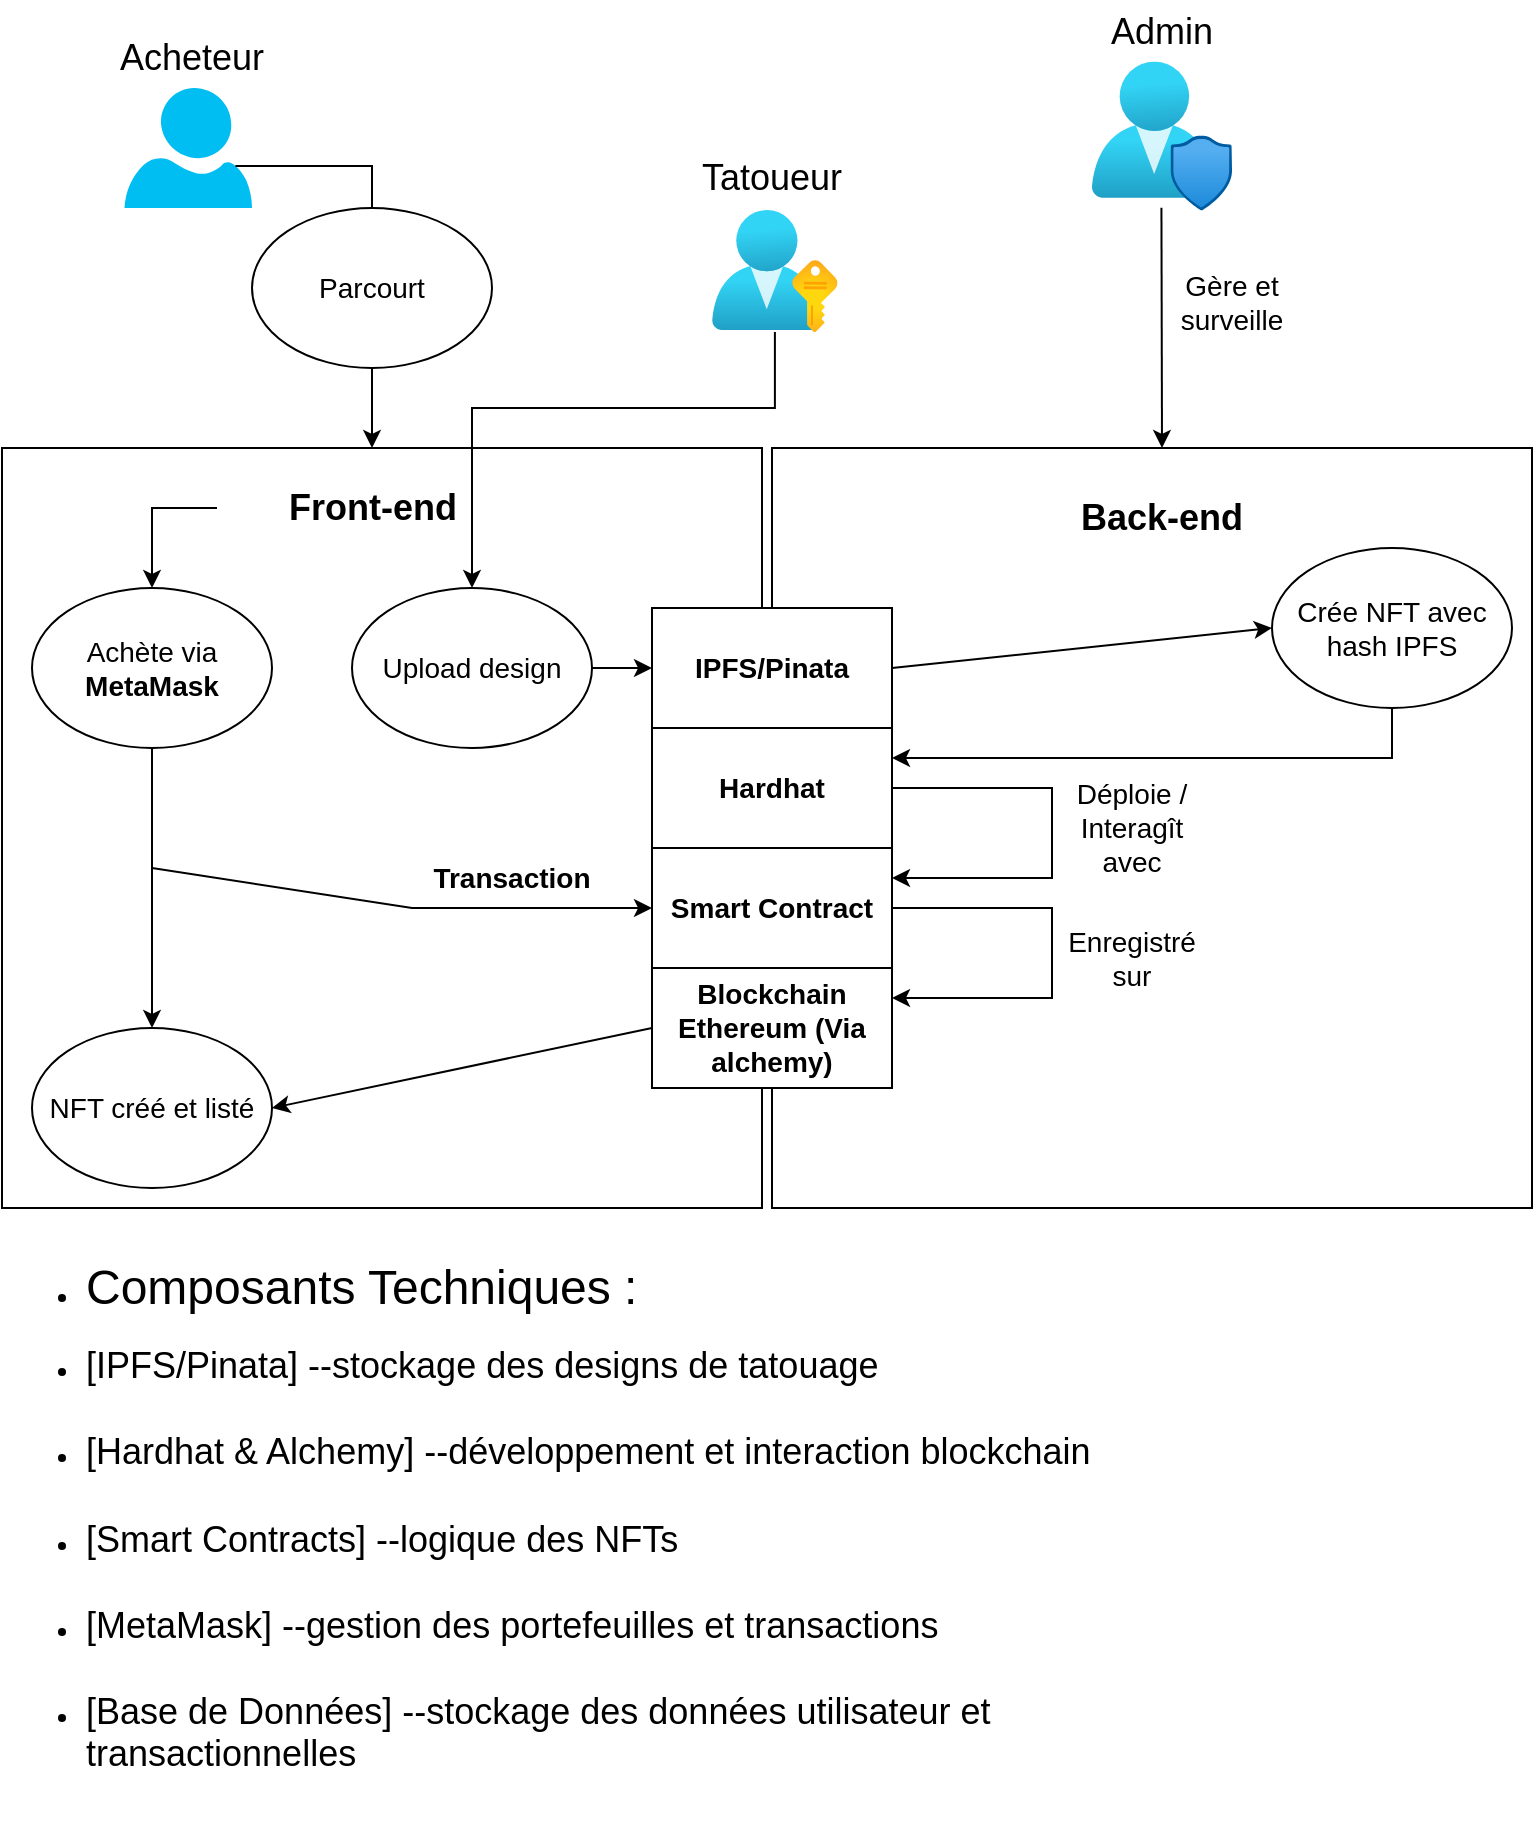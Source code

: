 <mxfile version="22.1.5" type="github">
  <diagram id="R2lEEEUBdFMjLlhIrx00" name="Page-1">
    <mxGraphModel dx="2391" dy="1143" grid="1" gridSize="10" guides="1" tooltips="1" connect="1" arrows="1" fold="1" page="1" pageScale="1" pageWidth="850" pageHeight="1100" math="0" shadow="0" extFonts="Permanent Marker^https://fonts.googleapis.com/css?family=Permanent+Marker">
      <root>
        <mxCell id="0" />
        <mxCell id="1" parent="0" />
        <mxCell id="YhrYxxY0uUsillaBshX8-10" value="" style="whiteSpace=wrap;html=1;aspect=fixed;" vertex="1" parent="1">
          <mxGeometry x="440" y="240" width="380" height="380" as="geometry" />
        </mxCell>
        <mxCell id="YhrYxxY0uUsillaBshX8-8" value="" style="whiteSpace=wrap;html=1;aspect=fixed;" vertex="1" parent="1">
          <mxGeometry x="55" y="240" width="380" height="380" as="geometry" />
        </mxCell>
        <mxCell id="YhrYxxY0uUsillaBshX8-2" value="&lt;font style=&quot;font-size: 18px;&quot;&gt;Tatoueur&lt;/font&gt;" style="text;html=1;strokeColor=none;fillColor=none;align=center;verticalAlign=middle;whiteSpace=wrap;rounded=0;" vertex="1" parent="1">
          <mxGeometry x="410" y="90" width="60" height="30" as="geometry" />
        </mxCell>
        <mxCell id="YhrYxxY0uUsillaBshX8-3" value="" style="verticalLabelPosition=bottom;html=1;verticalAlign=top;align=center;strokeColor=none;fillColor=#00BEF2;shape=mxgraph.azure.user;" vertex="1" parent="1">
          <mxGeometry x="116.25" y="60" width="63.75" height="60" as="geometry" />
        </mxCell>
        <mxCell id="YhrYxxY0uUsillaBshX8-4" value="&lt;font style=&quot;font-size: 18px;&quot;&gt;Acheteur&lt;/font&gt;" style="text;html=1;strokeColor=none;fillColor=none;align=center;verticalAlign=middle;whiteSpace=wrap;rounded=0;" vertex="1" parent="1">
          <mxGeometry x="120" y="29" width="60" height="31" as="geometry" />
        </mxCell>
        <mxCell id="YhrYxxY0uUsillaBshX8-5" value="" style="image;aspect=fixed;html=1;points=[];align=center;fontSize=12;image=img/lib/azure2/management_governance/User_Privacy.svg;" vertex="1" parent="1">
          <mxGeometry x="599.94" y="46.75" width="70.12" height="74.5" as="geometry" />
        </mxCell>
        <mxCell id="YhrYxxY0uUsillaBshX8-6" value="&lt;font style=&quot;font-size: 18px;&quot;&gt;Admin&lt;/font&gt;" style="text;html=1;strokeColor=none;fillColor=none;align=center;verticalAlign=middle;whiteSpace=wrap;rounded=0;" vertex="1" parent="1">
          <mxGeometry x="605" y="16.75" width="60" height="30" as="geometry" />
        </mxCell>
        <mxCell id="YhrYxxY0uUsillaBshX8-14" style="edgeStyle=orthogonalEdgeStyle;rounded=0;orthogonalLoop=1;jettySize=auto;html=1;entryX=0.5;entryY=0;entryDx=0;entryDy=0;" edge="1" parent="1" source="YhrYxxY0uUsillaBshX8-7" target="YhrYxxY0uUsillaBshX8-13">
          <mxGeometry relative="1" as="geometry">
            <Array as="points">
              <mxPoint x="441" y="220" />
              <mxPoint x="290" y="220" />
            </Array>
          </mxGeometry>
        </mxCell>
        <mxCell id="YhrYxxY0uUsillaBshX8-7" value="" style="image;aspect=fixed;html=1;points=[];align=center;fontSize=12;image=img/lib/azure2/azure_stack/User_Subscriptions.svg;" vertex="1" parent="1">
          <mxGeometry x="410" y="121" width="62.85" height="61" as="geometry" />
        </mxCell>
        <mxCell id="YhrYxxY0uUsillaBshX8-11" value="&lt;b&gt;&lt;font style=&quot;font-size: 18px;&quot;&gt;Front-end&lt;/font&gt;&lt;/b&gt;" style="text;html=1;strokeColor=none;fillColor=none;align=center;verticalAlign=middle;whiteSpace=wrap;rounded=0;" vertex="1" parent="1">
          <mxGeometry x="162.5" y="240" width="155" height="60" as="geometry" />
        </mxCell>
        <mxCell id="YhrYxxY0uUsillaBshX8-12" value="&lt;font style=&quot;font-size: 18px;&quot;&gt;&lt;b&gt;Back-end&lt;/b&gt;&lt;/font&gt;" style="text;html=1;strokeColor=none;fillColor=none;align=center;verticalAlign=middle;whiteSpace=wrap;rounded=0;" vertex="1" parent="1">
          <mxGeometry x="565" y="240" width="140" height="70" as="geometry" />
        </mxCell>
        <mxCell id="YhrYxxY0uUsillaBshX8-13" value="&lt;font style=&quot;font-size: 14px;&quot;&gt;Upload design&lt;/font&gt;" style="ellipse;whiteSpace=wrap;html=1;" vertex="1" parent="1">
          <mxGeometry x="230" y="310" width="120" height="80" as="geometry" />
        </mxCell>
        <mxCell id="YhrYxxY0uUsillaBshX8-15" value="" style="endArrow=classic;html=1;rounded=0;exitX=1;exitY=0.5;exitDx=0;exitDy=0;entryX=0;entryY=0.5;entryDx=0;entryDy=0;" edge="1" parent="1" source="YhrYxxY0uUsillaBshX8-13" target="YhrYxxY0uUsillaBshX8-16">
          <mxGeometry width="50" height="50" relative="1" as="geometry">
            <mxPoint x="330" y="380" as="sourcePoint" />
            <mxPoint x="380" y="330" as="targetPoint" />
          </mxGeometry>
        </mxCell>
        <mxCell id="YhrYxxY0uUsillaBshX8-16" value="&lt;font style=&quot;font-size: 14px;&quot;&gt;&lt;b&gt;IPFS/Pinata&lt;/b&gt;&lt;/font&gt;" style="rounded=0;whiteSpace=wrap;html=1;" vertex="1" parent="1">
          <mxGeometry x="380" y="320" width="120" height="60" as="geometry" />
        </mxCell>
        <mxCell id="YhrYxxY0uUsillaBshX8-17" value="&lt;font style=&quot;font-size: 14px;&quot;&gt;Crée NFT avec hash IPFS&lt;/font&gt;" style="ellipse;whiteSpace=wrap;html=1;" vertex="1" parent="1">
          <mxGeometry x="690" y="290" width="120" height="80" as="geometry" />
        </mxCell>
        <mxCell id="YhrYxxY0uUsillaBshX8-18" value="" style="endArrow=classic;html=1;rounded=0;exitX=1;exitY=0.5;exitDx=0;exitDy=0;entryX=0;entryY=0.5;entryDx=0;entryDy=0;" edge="1" parent="1" source="YhrYxxY0uUsillaBshX8-16" target="YhrYxxY0uUsillaBshX8-17">
          <mxGeometry width="50" height="50" relative="1" as="geometry">
            <mxPoint x="530" y="350" as="sourcePoint" />
            <mxPoint x="580" y="300" as="targetPoint" />
          </mxGeometry>
        </mxCell>
        <mxCell id="YhrYxxY0uUsillaBshX8-19" value="&lt;font style=&quot;font-size: 14px;&quot;&gt;&lt;b&gt;Hardhat&lt;/b&gt;&lt;/font&gt;" style="rounded=0;whiteSpace=wrap;html=1;" vertex="1" parent="1">
          <mxGeometry x="380" y="380" width="120" height="60" as="geometry" />
        </mxCell>
        <mxCell id="YhrYxxY0uUsillaBshX8-20" value="" style="endArrow=classic;html=1;rounded=0;exitX=0.5;exitY=1;exitDx=0;exitDy=0;entryX=1;entryY=0.25;entryDx=0;entryDy=0;" edge="1" parent="1" source="YhrYxxY0uUsillaBshX8-17" target="YhrYxxY0uUsillaBshX8-19">
          <mxGeometry width="50" height="50" relative="1" as="geometry">
            <mxPoint x="720" y="450" as="sourcePoint" />
            <mxPoint x="770" y="400" as="targetPoint" />
            <Array as="points">
              <mxPoint x="750" y="395" />
            </Array>
          </mxGeometry>
        </mxCell>
        <mxCell id="YhrYxxY0uUsillaBshX8-22" value="&lt;font style=&quot;font-size: 14px;&quot;&gt;&lt;b&gt;Smart Contract&lt;/b&gt;&lt;/font&gt;" style="rounded=0;whiteSpace=wrap;html=1;" vertex="1" parent="1">
          <mxGeometry x="380" y="440" width="120" height="60" as="geometry" />
        </mxCell>
        <mxCell id="YhrYxxY0uUsillaBshX8-23" value="" style="endArrow=classic;html=1;rounded=0;exitX=1;exitY=0.5;exitDx=0;exitDy=0;entryX=1;entryY=0.25;entryDx=0;entryDy=0;" edge="1" parent="1" source="YhrYxxY0uUsillaBshX8-19" target="YhrYxxY0uUsillaBshX8-22">
          <mxGeometry width="50" height="50" relative="1" as="geometry">
            <mxPoint x="590" y="520" as="sourcePoint" />
            <mxPoint x="640" y="470" as="targetPoint" />
            <Array as="points">
              <mxPoint x="580" y="410" />
              <mxPoint x="580" y="455" />
            </Array>
          </mxGeometry>
        </mxCell>
        <mxCell id="YhrYxxY0uUsillaBshX8-26" value="&lt;font style=&quot;font-size: 14px;&quot;&gt;Déploie / Interagît avec&lt;/font&gt;" style="text;html=1;strokeColor=none;fillColor=none;align=center;verticalAlign=middle;whiteSpace=wrap;rounded=0;" vertex="1" parent="1">
          <mxGeometry x="590" y="415" width="60" height="30" as="geometry" />
        </mxCell>
        <mxCell id="YhrYxxY0uUsillaBshX8-27" value="&lt;font style=&quot;font-size: 14px;&quot;&gt;&lt;b&gt;Blockchain Ethereum (Via alchemy)&lt;/b&gt;&lt;/font&gt;" style="rounded=0;whiteSpace=wrap;html=1;" vertex="1" parent="1">
          <mxGeometry x="380" y="500" width="120" height="60" as="geometry" />
        </mxCell>
        <mxCell id="YhrYxxY0uUsillaBshX8-29" value="" style="endArrow=classic;html=1;rounded=0;exitX=1;exitY=0.5;exitDx=0;exitDy=0;entryX=1;entryY=0.25;entryDx=0;entryDy=0;" edge="1" parent="1" source="YhrYxxY0uUsillaBshX8-22" target="YhrYxxY0uUsillaBshX8-27">
          <mxGeometry width="50" height="50" relative="1" as="geometry">
            <mxPoint x="550" y="560" as="sourcePoint" />
            <mxPoint x="600" y="510" as="targetPoint" />
            <Array as="points">
              <mxPoint x="580" y="470" />
              <mxPoint x="580" y="515" />
            </Array>
          </mxGeometry>
        </mxCell>
        <mxCell id="YhrYxxY0uUsillaBshX8-30" value="&lt;font style=&quot;font-size: 14px;&quot;&gt;Enregistré sur&lt;/font&gt;" style="text;html=1;strokeColor=none;fillColor=none;align=center;verticalAlign=middle;whiteSpace=wrap;rounded=0;" vertex="1" parent="1">
          <mxGeometry x="590" y="480" width="60" height="30" as="geometry" />
        </mxCell>
        <mxCell id="YhrYxxY0uUsillaBshX8-31" value="&lt;font style=&quot;font-size: 14px;&quot;&gt;NFT créé et listé&lt;/font&gt;" style="ellipse;whiteSpace=wrap;html=1;" vertex="1" parent="1">
          <mxGeometry x="70" y="530" width="120" height="80" as="geometry" />
        </mxCell>
        <mxCell id="YhrYxxY0uUsillaBshX8-32" value="" style="endArrow=classic;html=1;rounded=0;exitX=0;exitY=0.5;exitDx=0;exitDy=0;entryX=1;entryY=0.5;entryDx=0;entryDy=0;" edge="1" parent="1" source="YhrYxxY0uUsillaBshX8-27" target="YhrYxxY0uUsillaBshX8-31">
          <mxGeometry width="50" height="50" relative="1" as="geometry">
            <mxPoint x="310" y="600" as="sourcePoint" />
            <mxPoint x="360" y="550" as="targetPoint" />
          </mxGeometry>
        </mxCell>
        <mxCell id="YhrYxxY0uUsillaBshX8-33" value="" style="endArrow=classic;html=1;rounded=0;exitX=0.5;exitY=1;exitDx=0;exitDy=0;entryX=0.5;entryY=0;entryDx=0;entryDy=0;" edge="1" parent="1" source="YhrYxxY0uUsillaBshX8-34" target="YhrYxxY0uUsillaBshX8-11">
          <mxGeometry width="50" height="50" relative="1" as="geometry">
            <mxPoint x="340" y="100" as="sourcePoint" />
            <mxPoint x="390" y="50" as="targetPoint" />
          </mxGeometry>
        </mxCell>
        <mxCell id="YhrYxxY0uUsillaBshX8-34" value="" style="ellipse;whiteSpace=wrap;html=1;" vertex="1" parent="1">
          <mxGeometry x="180" y="120" width="120" height="80" as="geometry" />
        </mxCell>
        <mxCell id="YhrYxxY0uUsillaBshX8-36" value="" style="endArrow=none;html=1;rounded=0;exitX=0.87;exitY=0.65;exitDx=0;exitDy=0;exitPerimeter=0;entryX=0.5;entryY=0;entryDx=0;entryDy=0;" edge="1" parent="1" source="YhrYxxY0uUsillaBshX8-3" target="YhrYxxY0uUsillaBshX8-34">
          <mxGeometry width="50" height="50" relative="1" as="geometry">
            <mxPoint x="200" y="102.75" as="sourcePoint" />
            <mxPoint x="250" y="52.75" as="targetPoint" />
            <Array as="points">
              <mxPoint x="240" y="99" />
            </Array>
          </mxGeometry>
        </mxCell>
        <mxCell id="YhrYxxY0uUsillaBshX8-37" value="&lt;font style=&quot;font-size: 14px;&quot;&gt;Parcourt&lt;/font&gt;" style="text;html=1;strokeColor=none;fillColor=none;align=center;verticalAlign=middle;whiteSpace=wrap;rounded=0;" vertex="1" parent="1">
          <mxGeometry x="210" y="145" width="60" height="30" as="geometry" />
        </mxCell>
        <mxCell id="YhrYxxY0uUsillaBshX8-38" value="&lt;font style=&quot;font-size: 14px;&quot;&gt;Achète via &lt;b&gt;MetaMask&lt;/b&gt;&lt;/font&gt;" style="ellipse;whiteSpace=wrap;html=1;" vertex="1" parent="1">
          <mxGeometry x="70" y="310" width="120" height="80" as="geometry" />
        </mxCell>
        <mxCell id="YhrYxxY0uUsillaBshX8-40" value="" style="endArrow=classic;html=1;rounded=0;exitX=0.5;exitY=1;exitDx=0;exitDy=0;entryX=0.5;entryY=0;entryDx=0;entryDy=0;" edge="1" parent="1" source="YhrYxxY0uUsillaBshX8-38" target="YhrYxxY0uUsillaBshX8-31">
          <mxGeometry width="50" height="50" relative="1" as="geometry">
            <mxPoint x="130" y="480" as="sourcePoint" />
            <mxPoint x="180" y="430" as="targetPoint" />
          </mxGeometry>
        </mxCell>
        <mxCell id="YhrYxxY0uUsillaBshX8-41" value="" style="endArrow=classic;html=1;rounded=0;exitX=0;exitY=0.5;exitDx=0;exitDy=0;entryX=0.5;entryY=0;entryDx=0;entryDy=0;" edge="1" parent="1" source="YhrYxxY0uUsillaBshX8-11" target="YhrYxxY0uUsillaBshX8-38">
          <mxGeometry width="50" height="50" relative="1" as="geometry">
            <mxPoint x="110" y="310" as="sourcePoint" />
            <mxPoint x="160" y="260" as="targetPoint" />
            <Array as="points">
              <mxPoint x="130" y="270" />
            </Array>
          </mxGeometry>
        </mxCell>
        <mxCell id="YhrYxxY0uUsillaBshX8-44" value="" style="endArrow=classic;html=1;rounded=0;entryX=0;entryY=0.5;entryDx=0;entryDy=0;" edge="1" parent="1" target="YhrYxxY0uUsillaBshX8-22">
          <mxGeometry width="50" height="50" relative="1" as="geometry">
            <mxPoint x="130" y="450" as="sourcePoint" />
            <mxPoint x="200" y="410" as="targetPoint" />
            <Array as="points">
              <mxPoint x="260" y="470" />
            </Array>
          </mxGeometry>
        </mxCell>
        <mxCell id="YhrYxxY0uUsillaBshX8-46" value="&lt;font style=&quot;font-size: 14px;&quot;&gt;&lt;b&gt;Transaction&lt;/b&gt;&lt;/font&gt;" style="text;html=1;strokeColor=none;fillColor=none;align=center;verticalAlign=middle;whiteSpace=wrap;rounded=0;" vertex="1" parent="1">
          <mxGeometry x="280" y="440" width="60" height="30" as="geometry" />
        </mxCell>
        <mxCell id="YhrYxxY0uUsillaBshX8-48" value="" style="endArrow=classic;html=1;rounded=0;entryX=0.5;entryY=0;entryDx=0;entryDy=0;exitX=0.496;exitY=0.981;exitDx=0;exitDy=0;exitPerimeter=0;" edge="1" parent="1" source="YhrYxxY0uUsillaBshX8-5" target="YhrYxxY0uUsillaBshX8-12">
          <mxGeometry width="50" height="50" relative="1" as="geometry">
            <mxPoint x="635" y="150" as="sourcePoint" />
            <mxPoint x="700" y="160" as="targetPoint" />
          </mxGeometry>
        </mxCell>
        <mxCell id="YhrYxxY0uUsillaBshX8-49" value="&lt;font style=&quot;font-size: 14px;&quot;&gt;Gère et surveille&lt;/font&gt;" style="text;html=1;strokeColor=none;fillColor=none;align=center;verticalAlign=middle;whiteSpace=wrap;rounded=0;" vertex="1" parent="1">
          <mxGeometry x="640" y="152" width="60" height="30" as="geometry" />
        </mxCell>
        <mxCell id="YhrYxxY0uUsillaBshX8-51" value="&lt;ul&gt;&lt;li&gt;&lt;font style=&quot;&quot;&gt;&lt;font style=&quot;font-size: 24px;&quot;&gt;Composants Techniques :&lt;br&gt;&lt;/font&gt;&lt;br&gt;&lt;/font&gt;&lt;/li&gt;&lt;li&gt;&lt;font style=&quot;font-size: 18px;&quot;&gt;[IPFS/Pinata] --stockage des designs de tatouage&lt;br&gt;&lt;br&gt;&lt;/font&gt;&lt;/li&gt;&lt;li&gt;&lt;font style=&quot;font-size: 18px;&quot;&gt;[Hardhat &amp;amp; Alchemy] --développement et interaction blockchain&lt;br&gt;&lt;br&gt;&lt;/font&gt;&lt;/li&gt;&lt;li&gt;&lt;font style=&quot;font-size: 18px;&quot;&gt;[Smart Contracts] --logique des NFTs&lt;br&gt;&lt;br&gt;&lt;/font&gt;&lt;/li&gt;&lt;li&gt;&lt;font style=&quot;font-size: 18px;&quot;&gt;[MetaMask] --gestion des portefeuilles et transactions&lt;br&gt;&lt;br&gt;&lt;/font&gt;&lt;/li&gt;&lt;li&gt;&lt;font style=&quot;font-size: 18px;&quot;&gt;[Base de Données] --stockage des données utilisateur et transactionnelles&lt;/font&gt;&lt;br&gt;&lt;/li&gt;&lt;/ul&gt;" style="text;strokeColor=none;fillColor=none;html=1;whiteSpace=wrap;verticalAlign=middle;overflow=hidden;" vertex="1" parent="1">
          <mxGeometry x="55" y="620" width="545" height="310" as="geometry" />
        </mxCell>
      </root>
    </mxGraphModel>
  </diagram>
</mxfile>

